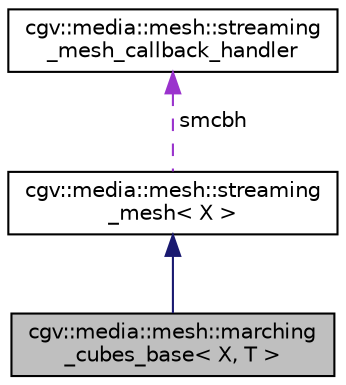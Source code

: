 digraph "cgv::media::mesh::marching_cubes_base&lt; X, T &gt;"
{
  bgcolor="transparent";
  edge [fontname="Helvetica",fontsize="10",labelfontname="Helvetica",labelfontsize="10"];
  node [fontname="Helvetica",fontsize="10",shape=record];
  Node1 [label="cgv::media::mesh::marching\l_cubes_base\< X, T \>",height=0.2,width=0.4,color="black", fillcolor="grey75", style="filled", fontcolor="black"];
  Node2 -> Node1 [dir="back",color="midnightblue",fontsize="10",style="solid",fontname="Helvetica"];
  Node2 [label="cgv::media::mesh::streaming\l_mesh\< X \>",height=0.2,width=0.4,color="black",URL="$a00159.html"];
  Node3 -> Node2 [dir="back",color="darkorchid3",fontsize="10",style="dashed",label=" smcbh" ,fontname="Helvetica"];
  Node3 [label="cgv::media::mesh::streaming\l_mesh_callback_handler",height=0.2,width=0.4,color="black",URL="$a00160.html"];
}
